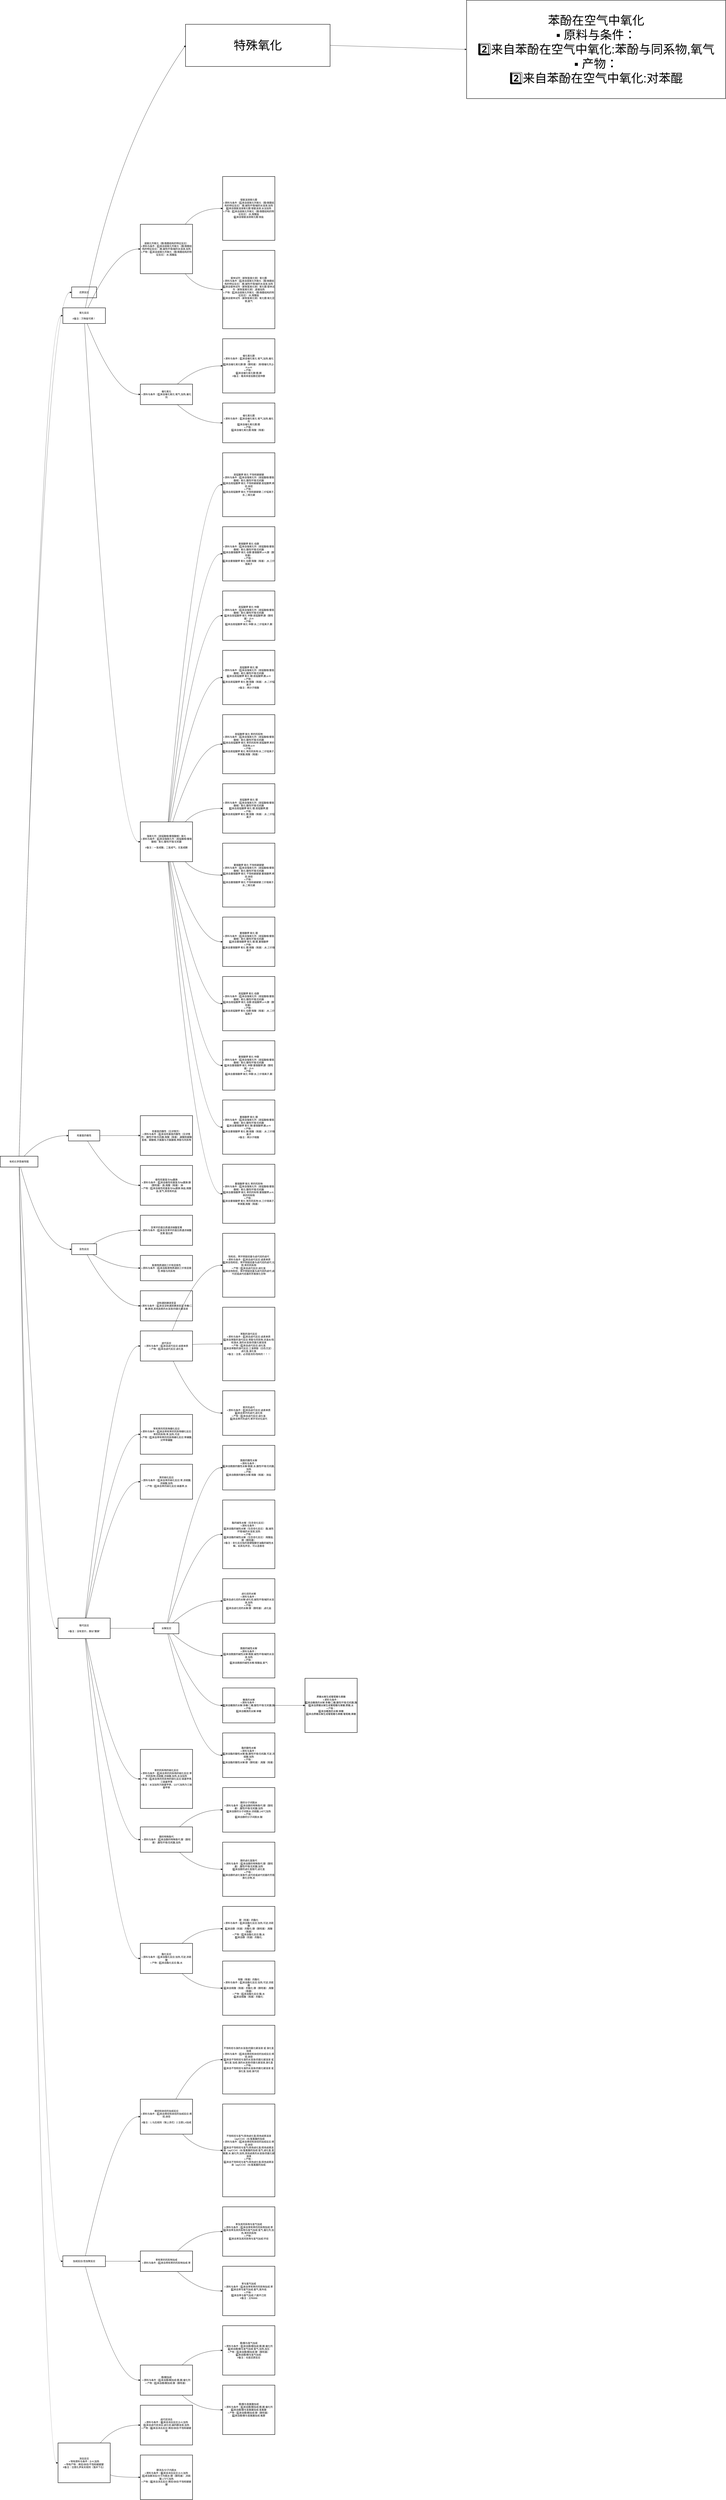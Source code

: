 <mxfile version="28.0.7">
  <diagram name="第 1 页" id="2PQzD0fNZQGQ9D1xO4id">
    <mxGraphModel dx="2680" dy="2784" grid="1" gridSize="10" guides="1" tooltips="1" connect="1" arrows="1" fold="1" page="1" pageScale="1" pageWidth="827" pageHeight="1169" math="0" shadow="0">
      <root>
        <mxCell id="0" />
        <mxCell id="1" parent="0" />
        <mxCell id="TPBbf5eOE6EQ_Zh-CoGR-132" value="还原反应" style="whiteSpace=wrap;strokeWidth=2;" vertex="1" parent="1">
          <mxGeometry x="1183" y="948" width="124" height="54" as="geometry" />
        </mxCell>
        <mxCell id="TPBbf5eOE6EQ_Zh-CoGR-133" value="氧化反应&#xa;&#xa; #备注：万物皆可燃！" style="whiteSpace=wrap;strokeWidth=2;" vertex="1" parent="1">
          <mxGeometry x="1139" y="1052" width="212" height="78" as="geometry" />
        </mxCell>
        <mxCell id="TPBbf5eOE6EQ_Zh-CoGR-134" value="羟基氢的极性" style="whiteSpace=wrap;strokeWidth=2;" vertex="1" parent="1">
          <mxGeometry x="1167" y="5147" width="156" height="54" as="geometry" />
        </mxCell>
        <mxCell id="TPBbf5eOE6EQ_Zh-CoGR-135" value="显色反应" style="whiteSpace=wrap;strokeWidth=2;" vertex="1" parent="1">
          <mxGeometry x="1183" y="5713" width="124" height="54" as="geometry" />
        </mxCell>
        <mxCell id="TPBbf5eOE6EQ_Zh-CoGR-136" value="取代反应&#xa;&#xa; #备注：没有变价，类似“置换”" style="whiteSpace=wrap;strokeWidth=2;" vertex="1" parent="1">
          <mxGeometry x="1115" y="7577" width="260" height="102" as="geometry" />
        </mxCell>
        <mxCell id="TPBbf5eOE6EQ_Zh-CoGR-137" value="加成反应/含加聚反应" style="whiteSpace=wrap;strokeWidth=2;" vertex="1" parent="1">
          <mxGeometry x="1139" y="10753" width="212" height="54" as="geometry" />
        </mxCell>
        <mxCell id="TPBbf5eOE6EQ_Zh-CoGR-138" value="消去反应&#xa;▪︎ 特有原料与条件：β-H,加热&#xa;▪︎ 特有产物：烯烃/炔烃/不饱和碳碳键&#xa; #备注：注意扎伊采夫规则（落井下石）" style="whiteSpace=wrap;strokeWidth=2;" vertex="1" parent="1">
          <mxGeometry x="1115" y="11685" width="260" height="198" as="geometry" />
        </mxCell>
        <mxCell id="TPBbf5eOE6EQ_Zh-CoGR-139" value="羟基氢的酸性（见详情页）&#xa;▪︎ 原料与条件：1️⃣来自羟基氢的酸性（见详情页）:酸性环境/无机酸,羧酸（羧基）,碳酸和碳酸氢根、碳酸根,次氯酸与次氯酸根,苯酚与同系物" style="whiteSpace=wrap;strokeWidth=2;" vertex="1" parent="1">
          <mxGeometry x="1525" y="5075" width="260" height="198" as="geometry" />
        </mxCell>
        <mxCell id="TPBbf5eOE6EQ_Zh-CoGR-140" value="卤代反应&#xa;▪︎ 原料与条件：1️⃣来自卤代反应:卤素单质&#xa;▪︎ 产物：1️⃣来自卤代反应:卤化氢" style="whiteSpace=wrap;strokeWidth=2;" vertex="1" parent="1">
          <mxGeometry x="1525" y="6147" width="260" height="150" as="geometry" />
        </mxCell>
        <mxCell id="TPBbf5eOE6EQ_Zh-CoGR-141" value="烯烃和炔烃的加成反应&#xa;▪︎ 原料与条件：1️⃣来自烯烃和炔烃的加成反应:烯烃,炔烃&#xa;&#xa; #备注：1.马氏规则（锦上添花）2.注意1,4加成" style="whiteSpace=wrap;strokeWidth=2;" vertex="1" parent="1">
          <mxGeometry x="1525" y="9973" width="260" height="174" as="geometry" />
        </mxCell>
        <mxCell id="TPBbf5eOE6EQ_Zh-CoGR-142" value="卤代烃消去&#xa;▪︎ 原料与条件：0️⃣来自消去反应:β-H,加热&#xa;1️⃣来自卤代烃消去:卤化烃,碱的醇溶液,加热&#xa;▪︎ 产物：0️⃣来自消去反应:烯烃/炔烃/不饱和碳碳键" style="whiteSpace=wrap;strokeWidth=2;" vertex="1" parent="1">
          <mxGeometry x="1525" y="11497" width="260" height="198" as="geometry" />
        </mxCell>
        <mxCell id="TPBbf5eOE6EQ_Zh-CoGR-143" value="特殊氧化" style="whiteSpace=wrap;strokeWidth=2;fontSize=60;" vertex="1" parent="1">
          <mxGeometry x="1750" y="-360" width="720" height="210" as="geometry" />
        </mxCell>
        <mxCell id="TPBbf5eOE6EQ_Zh-CoGR-144" value="苯和苯的同系物磺化反应&#xa;▪︎ 原料与条件：1️⃣来自苯和苯的同系物磺化反应:苯的同系物,苯,加热,可逆&#xa;▪︎ 产物：1️⃣来自苯和苯的同系物磺化反应:苯磺酸,对甲苯磺酸" style="whiteSpace=wrap;strokeWidth=2;" vertex="1" parent="1">
          <mxGeometry x="1525" y="6563" width="260" height="198" as="geometry" />
        </mxCell>
        <mxCell id="TPBbf5eOE6EQ_Zh-CoGR-145" value="醇消去/分子内脱水&#xa;▪︎ 原料与条件：0️⃣来自消去反应:β-H,加热&#xa;1️⃣来自醇消去/分子内脱水:醇（醇羟基）,浓硫酸,170℃加热&#xa;▪︎ 产物：0️⃣来自消去反应:烯烃/炔烃/不饱和碳碳键" style="whiteSpace=wrap;strokeWidth=2;" vertex="1" parent="1">
          <mxGeometry x="1525" y="11745" width="260" height="222" as="geometry" />
        </mxCell>
        <mxCell id="TPBbf5eOE6EQ_Zh-CoGR-146" value="含苯环的蛋白质遇浓硝酸变黄&#xa;▪︎ 原料与条件：1️⃣来自含苯环的蛋白质遇浓硝酸变黄:蛋白质" style="whiteSpace=wrap;strokeWidth=2;" vertex="1" parent="1">
          <mxGeometry x="1525" y="5571" width="260" height="150" as="geometry" />
        </mxCell>
        <mxCell id="TPBbf5eOE6EQ_Zh-CoGR-147" value="极性羟基氢与Na置换&#xa;▪︎ 原料与条件：1️⃣来自极性羟基氢与Na置换:醇（醇羟基）,酚,羧酸（羧基）,钠&#xa;▪︎ 产物：1️⃣来自极性羟基氢与Na置换:钠盐,羧酸盐,氢气,其他有机盐" style="whiteSpace=wrap;strokeWidth=2;" vertex="1" parent="1">
          <mxGeometry x="1525" y="5323" width="260" height="198" as="geometry" />
        </mxCell>
        <mxCell id="TPBbf5eOE6EQ_Zh-CoGR-148" value="酚类物质遇到三价铁显紫色&#xa;▪︎ 原料与条件：1️⃣来自酚类物质遇到三价铁显紫色:苯酚与同系物" style="whiteSpace=wrap;strokeWidth=2;" vertex="1" parent="1">
          <mxGeometry x="1525" y="5771" width="260" height="126" as="geometry" />
        </mxCell>
        <mxCell id="TPBbf5eOE6EQ_Zh-CoGR-149" value="淀粉遇到碘液变蓝&#xa;▪︎ 原料与条件：1️⃣来自淀粉遇到碘液变蓝:多糖/二糖,碘液,其他卤素的水溶液/四氯化碳溶液" style="whiteSpace=wrap;strokeWidth=2;" vertex="1" parent="1">
          <mxGeometry x="1525" y="5947" width="260" height="150" as="geometry" />
        </mxCell>
        <mxCell id="TPBbf5eOE6EQ_Zh-CoGR-150" value="苯的硝化反应&#xa;▪︎ 原料与条件：1️⃣来自苯的硝化反应:苯,浓硫酸,浓硝酸,加热&#xa;▪︎ 产物：1️⃣来自苯的硝化反应:硝基苯,水" style="whiteSpace=wrap;strokeWidth=2;" vertex="1" parent="1">
          <mxGeometry x="1525" y="6811" width="260" height="174" as="geometry" />
        </mxCell>
        <mxCell id="TPBbf5eOE6EQ_Zh-CoGR-151" value="苯和苯的同系物加成&#xa;▪︎ 原料与条件：1️⃣来自苯和苯的同系物加成:苯" style="whiteSpace=wrap;strokeWidth=2;" vertex="1" parent="1">
          <mxGeometry x="1525" y="10729" width="260" height="102" as="geometry" />
        </mxCell>
        <mxCell id="TPBbf5eOE6EQ_Zh-CoGR-152" value="水解反应" style="whiteSpace=wrap;strokeWidth=2;" vertex="1" parent="1">
          <mxGeometry x="1593" y="7601" width="124" height="54" as="geometry" />
        </mxCell>
        <mxCell id="TPBbf5eOE6EQ_Zh-CoGR-153" value="苯的同系物的硝化反应&#xa;▪︎ 原料与条件：1️⃣来自苯的同系物的硝化反应:苯的同系物,浓硫酸,浓硝酸,加热,水浴加热&#xa;▪︎ 产物：1️⃣来自苯的同系物的硝化反应:硝基甲苯,三硝基甲苯&#xa; #备注：水浴加热为硝基甲苯，110℃加热为三硝基甲苯" style="whiteSpace=wrap;strokeWidth=2;" vertex="1" parent="1">
          <mxGeometry x="1525" y="8231" width="260" height="294" as="geometry" />
        </mxCell>
        <mxCell id="TPBbf5eOE6EQ_Zh-CoGR-154" value="弱氧化剂氧化（醛/类醛结构的特征反应）&#xa;▪︎ 原料与条件：1️⃣来自弱氧化剂氧化（醛/类醛结构的特征反应）:醛,碱性环境/碱的水溶液,加热&#xa;▪︎ 产物：1️⃣来自弱氧化剂氧化（醛/类醛结构的特征反应）:水,羧酸盐" style="whiteSpace=wrap;strokeWidth=2;" vertex="1" parent="1">
          <mxGeometry x="1525" y="636" width="260" height="246" as="geometry" />
        </mxCell>
        <mxCell id="TPBbf5eOE6EQ_Zh-CoGR-155" value="醇的特殊取代&#xa;▪︎ 原料与条件：1️⃣来自醇的特殊取代:醇（醇羟基）,酸性环境/无机酸,加热" style="whiteSpace=wrap;strokeWidth=2;" vertex="1" parent="1">
          <mxGeometry x="1525" y="8617" width="260" height="126" as="geometry" />
        </mxCell>
        <mxCell id="TPBbf5eOE6EQ_Zh-CoGR-156" value="催化氧化&#xa;▪︎ 原料与条件：1️⃣来自催化氧化:氧气,加热,催化剂" style="whiteSpace=wrap;strokeWidth=2;" vertex="1" parent="1">
          <mxGeometry x="1525" y="1432" width="260" height="102" as="geometry" />
        </mxCell>
        <mxCell id="TPBbf5eOE6EQ_Zh-CoGR-157" value="强氧化剂（高锰酸根/重铬酸根）氧化&#xa;▪︎ 原料与条件：1️⃣来自强氧化剂（高锰酸根/重铬酸根）氧化:酸性环境/无机酸&#xa;&#xa; #备注：一氢成酸，二氢成气，无氢成酮" style="whiteSpace=wrap;strokeWidth=2;" vertex="1" parent="1">
          <mxGeometry x="1525" y="3612" width="260" height="198" as="geometry" />
        </mxCell>
        <mxCell id="TPBbf5eOE6EQ_Zh-CoGR-158" value="醛/酮加成&#xa;▪︎ 原料与条件：1️⃣来自醛/酮加成:醛,酮,催化剂&#xa;▪︎ 产物：1️⃣来自醛/酮加成:醇（醇羟基）" style="whiteSpace=wrap;strokeWidth=2;" vertex="1" parent="1">
          <mxGeometry x="1525" y="11297" width="260" height="150" as="geometry" />
        </mxCell>
        <mxCell id="TPBbf5eOE6EQ_Zh-CoGR-159" value="酯化反应&#xa;▪︎ 原料与条件：1️⃣来自酯化反应:加热,可逆,浓硫酸&#xa;▪︎ 产物：1️⃣来自酯化反应:酯,水" style="whiteSpace=wrap;strokeWidth=2;" vertex="1" parent="1">
          <mxGeometry x="1525" y="9197" width="260" height="150" as="geometry" />
        </mxCell>
        <mxCell id="TPBbf5eOE6EQ_Zh-CoGR-160" value="饱和烃，苯环侧链烃基与卤代烃的卤代&#xa;▪︎ 原料与条件：1️⃣来自卤代反应:卤素单质&#xa;2️⃣来自饱和烃，苯环侧链烃基与卤代烃的卤代:光照,苯的同系物&#xa;▪︎ 产物：1️⃣来自卤代反应:卤化氢&#xa;2️⃣来自饱和烃，苯环侧链烃基与卤代烃的卤代:卤代烃或卤代烃基的芳香族化合物" style="whiteSpace=wrap;strokeWidth=2;" vertex="1" parent="1">
          <mxGeometry x="1935" y="5661" width="260" height="318" as="geometry" />
        </mxCell>
        <mxCell id="TPBbf5eOE6EQ_Zh-CoGR-161" value="醛/酮与氢气加成&#xa;▪︎ 原料与条件：1️⃣来自醛/酮加成:醛,酮,催化剂&#xa;2️⃣来自醛/酮与氢气加成:氢气,加热,加压&#xa;▪︎ 产物：1️⃣来自醛/酮加成:醇（醇羟基）&#xa;2️⃣来自醛/酮与氢气加成:&#xa; #备注：也是还原反应" style="whiteSpace=wrap;strokeWidth=2;" vertex="1" parent="1">
          <mxGeometry x="1935" y="11101" width="260" height="246" as="geometry" />
        </mxCell>
        <mxCell id="TPBbf5eOE6EQ_Zh-CoGR-162" value="酰胺的酸性水解&#xa;▪︎ 原料与条件：&#xa;2️⃣来自酰胺的酸性水解:酰胺,水,酸性环境/无机酸,加热&#xa;▪︎ 产物：&#xa;2️⃣来自酰胺的酸性水解:羧酸（羧基）,铵盐" style="whiteSpace=wrap;strokeWidth=2;" vertex="1" parent="1">
          <mxGeometry x="1935" y="6717" width="260" height="222" as="geometry" />
        </mxCell>
        <mxCell id="TPBbf5eOE6EQ_Zh-CoGR-163" value="酯的碱性水解（包含皂化反应）&#xa;▪︎ 原料与条件：&#xa;2️⃣来自酯的碱性水解（包含皂化反应）:酯,碱性环境/碱的水溶液,加热&#xa;▪︎ 产物：&#xa;2️⃣来自酯的碱性水解（包含皂化反应）:羧酸盐,醇（醇羟基）&#xa; #备注：皂化反应指的是硬脂酸甘油酯的碱性水解，如其名所言，可以造香皂" style="whiteSpace=wrap;strokeWidth=2;" vertex="1" parent="1">
          <mxGeometry x="1935" y="6989" width="260" height="342" as="geometry" />
        </mxCell>
        <mxCell id="TPBbf5eOE6EQ_Zh-CoGR-164" value="银氨溶液氧化醛&#xa;▪︎ 原料与条件：1️⃣来自弱氧化剂氧化（醛/类醛结构的特征反应）:醛,碱性环境/碱的水溶液,加热&#xa;2️⃣来自银氨溶液氧化醛:银氨溶液,水浴加热&#xa;▪︎ 产物：1️⃣来自弱氧化剂氧化（醛/类醛结构的特征反应）:水,羧酸盐&#xa;2️⃣来自银氨溶液氧化醛:铵盐" style="whiteSpace=wrap;strokeWidth=2;" vertex="1" parent="1">
          <mxGeometry x="1935" y="398" width="260" height="318" as="geometry" />
        </mxCell>
        <mxCell id="TPBbf5eOE6EQ_Zh-CoGR-165" value="高锰酸钾 氧化 不饱和碳碳键&#xa;▪︎ 原料与条件：1️⃣来自强氧化剂（高锰酸根/重铬酸根）氧化:酸性环境/无机酸&#xa;2️⃣来自高锰酸钾 氧化 不饱和碳碳键:高锰酸钾,烯烃,炔烃&#xa;▪︎ 产物：&#xa;2️⃣来自高锰酸钾 氧化 不饱和碳碳键:二价锰离子,水,二氧化碳" style="whiteSpace=wrap;strokeWidth=2;" vertex="1" parent="1">
          <mxGeometry x="1935" y="1774" width="260" height="318" as="geometry" />
        </mxCell>
        <mxCell id="TPBbf5eOE6EQ_Zh-CoGR-166" value="醇（羟基）的酯化&#xa;▪︎ 原料与条件：1️⃣来自酯化反应:加热,可逆,浓硫酸&#xa;2️⃣来自醇（羟基）的酯化:醇（醇羟基）,羧酸（羧基）&#xa;▪︎ 产物：1️⃣来自酯化反应:酯,水&#xa;2️⃣来自醇（羟基）的酯化:" style="whiteSpace=wrap;strokeWidth=2;" vertex="1" parent="1">
          <mxGeometry x="1935" y="9013" width="260" height="222" as="geometry" />
        </mxCell>
        <mxCell id="TPBbf5eOE6EQ_Zh-CoGR-167" value="重铬酸钾 氧化 伯醇&#xa;▪︎ 原料与条件：1️⃣来自强氧化剂（高锰酸根/重铬酸根）氧化:酸性环境/无机酸&#xa;2️⃣来自重铬酸钾 氧化 伯醇:重铬酸钾,α-H,醇（醇羟基）&#xa;▪︎ 产物：&#xa;2️⃣来自重铬酸钾 氧化 伯醇:羧酸（羧基）,水,三价铬离子" style="whiteSpace=wrap;strokeWidth=2;" vertex="1" parent="1">
          <mxGeometry x="1935" y="2142" width="260" height="270" as="geometry" />
        </mxCell>
        <mxCell id="TPBbf5eOE6EQ_Zh-CoGR-168" value="卤化烃的水解&#xa;▪︎ 原料与条件：&#xa;2️⃣来自卤化烃的水解:卤化烃,碱性环境/碱的水溶液,加热&#xa;▪︎ 产物：&#xa;2️⃣来自卤化烃的水解:醇（醇羟基）,卤化盐" style="whiteSpace=wrap;strokeWidth=2;" vertex="1" parent="1">
          <mxGeometry x="1935" y="7381" width="260" height="222" as="geometry" />
        </mxCell>
        <mxCell id="TPBbf5eOE6EQ_Zh-CoGR-169" value="苯酚在空气中氧化&#xa;▪︎ 原料与条件：&#xa;2️⃣来自苯酚在空气中氧化:苯酚与同系物,氧气&#xa;▪︎ 产物：&#xa;2️⃣来自苯酚在空气中氧化:对苯醌" style="whiteSpace=wrap;strokeWidth=2;fontSize=60;" vertex="1" parent="1">
          <mxGeometry x="3150" y="-480" width="1290" height="490" as="geometry" />
        </mxCell>
        <mxCell id="TPBbf5eOE6EQ_Zh-CoGR-170" value="高锰酸钾 氧化 仲醇&#xa;▪︎ 原料与条件：1️⃣来自强氧化剂（高锰酸根/重铬酸根）氧化:酸性环境/无机酸&#xa;2️⃣来自高锰酸钾 氧化 仲醇:高锰酸钾,醇（醇羟基）,β-H&#xa;▪︎ 产物：&#xa;2️⃣来自高锰酸钾 氧化 仲醇:水,二价锰离子,酮" style="whiteSpace=wrap;strokeWidth=2;" vertex="1" parent="1">
          <mxGeometry x="1935" y="2462" width="260" height="246" as="geometry" />
        </mxCell>
        <mxCell id="TPBbf5eOE6EQ_Zh-CoGR-171" value="羧酸（羧基）的酯化&#xa;▪︎ 原料与条件：1️⃣来自酯化反应:加热,可逆,浓硫酸&#xa;2️⃣来自羧酸（羧基）的酯化:醇（醇羟基）,羧酸（羧基）&#xa;▪︎ 产物：1️⃣来自酯化反应:酯,水&#xa;2️⃣来自羧酸（羧基）的酯化:" style="whiteSpace=wrap;strokeWidth=2;" vertex="1" parent="1">
          <mxGeometry x="1935" y="9285" width="260" height="270" as="geometry" />
        </mxCell>
        <mxCell id="TPBbf5eOE6EQ_Zh-CoGR-172" value="酰胺的碱性水解&#xa;▪︎ 原料与条件：&#xa;2️⃣来自酰胺的碱性水解:酰胺,碱性环境/碱的水溶液,加热&#xa;▪︎ 产物：&#xa;2️⃣来自酰胺的碱性水解:羧酸盐,氨气" style="whiteSpace=wrap;strokeWidth=2;" vertex="1" parent="1">
          <mxGeometry x="1935" y="7653" width="260" height="222" as="geometry" />
        </mxCell>
        <mxCell id="TPBbf5eOE6EQ_Zh-CoGR-173" value="高锰酸钾 氧化 酮&#xa;▪︎ 原料与条件：1️⃣来自强氧化剂（高锰酸根/重铬酸根）氧化:酸性环境/无机酸&#xa;2️⃣来自高锰酸钾 氧化 酮:高锰酸钾,酮,α-H&#xa;▪︎ 产物：&#xa;2️⃣来自高锰酸钾 氧化 酮:羧酸（羧基）,水,二价锰离子&#xa; #备注：两分子羧酸" style="whiteSpace=wrap;strokeWidth=2;" vertex="1" parent="1">
          <mxGeometry x="1935" y="2758" width="260" height="270" as="geometry" />
        </mxCell>
        <mxCell id="TPBbf5eOE6EQ_Zh-CoGR-174" value="苯酚的溴代反应&#xa;▪︎ 原料与条件：1️⃣来自卤代反应:卤素单质&#xa;2️⃣来自苯酚的溴代反应:苯酚与同系物,浓溴水/饱和溴水,溴的水溶液/四氯化碳溶液&#xa;▪︎ 产物：1️⃣来自卤代反应:卤化氢&#xa;2️⃣来自苯酚的溴代反应:三溴苯酚（白色沉淀）,卤化氢,溴化氢&#xa; #备注：注意，必须是浓的/饱和的！！！" style="whiteSpace=wrap;strokeWidth=2;" vertex="1" parent="1">
          <mxGeometry x="1935" y="6029" width="260" height="366" as="geometry" />
        </mxCell>
        <mxCell id="TPBbf5eOE6EQ_Zh-CoGR-175" value="催化氧化醇&#xa;▪︎ 原料与条件：1️⃣来自催化氧化:氧气,加热,催化剂&#xa;2️⃣来自催化氧化醇:醇（醇羟基）,铜/银催化剂,β-H,α-H&#xa;▪︎ 产物：&#xa;2️⃣来自催化氧化醇:醛,酮&#xa; #备注：看具体是伯醇还是仲醇" style="whiteSpace=wrap;strokeWidth=2;" vertex="1" parent="1">
          <mxGeometry x="1935" y="1206" width="260" height="270" as="geometry" />
        </mxCell>
        <mxCell id="TPBbf5eOE6EQ_Zh-CoGR-176" value="不饱和烃与溴的水溶液/四氯化碳溶液 或 溴化氢 加成&#xa;▪︎ 原料与条件：1️⃣来自烯烃和炔烃的加成反应:烯烃,炔烃&#xa;2️⃣来自不饱和烃与溴的水溶液/四氯化碳溶液 或 溴化氢 加成:溴的水溶液/四氯化碳溶液,溴化氢&#xa;▪︎ 产物：&#xa;2️⃣来自不饱和烃与溴的水溶液/四氯化碳溶液 或 溴化氢 加成:溴代烃" style="whiteSpace=wrap;strokeWidth=2;" vertex="1" parent="1">
          <mxGeometry x="1935" y="9605" width="260" height="342" as="geometry" />
        </mxCell>
        <mxCell id="TPBbf5eOE6EQ_Zh-CoGR-177" value="催化氧化醛&#xa;▪︎ 原料与条件：1️⃣来自催化氧化:氧气,加热,催化剂&#xa;2️⃣来自催化氧化醛:醛&#xa;▪︎ 产物：&#xa;2️⃣来自催化氧化醛:羧酸（羧基）" style="whiteSpace=wrap;strokeWidth=2;" vertex="1" parent="1">
          <mxGeometry x="1935" y="1526" width="260" height="198" as="geometry" />
        </mxCell>
        <mxCell id="TPBbf5eOE6EQ_Zh-CoGR-178" value="斐林试剂（新制氢氧化铜）氧化醛&#xa;▪︎ 原料与条件：1️⃣来自弱氧化剂氧化（醛/类醛结构的特征反应）:醛,碱性环境/碱的水溶液,加热&#xa;2️⃣来自斐林试剂（新制氢氧化铜）氧化醛:斐林试剂（新制氢氧化铜）,直接加热&#xa;▪︎ 产物：1️⃣来自弱氧化剂氧化（醛/类醛结构的特征反应）:水,羧酸盐&#xa;2️⃣来自斐林试剂（新制氢氧化铜）氧化醛:氧化亚铜,氨气" style="whiteSpace=wrap;strokeWidth=2;" vertex="1" parent="1">
          <mxGeometry x="1935" y="766" width="260" height="390" as="geometry" />
        </mxCell>
        <mxCell id="TPBbf5eOE6EQ_Zh-CoGR-179" value="不饱和烃与氢气/其他卤化氢/其他卤素溶液（aq/CCl4）/水/氢氰酸的加成&#xa;▪︎ 原料与条件：1️⃣来自烯烃和炔烃的加成反应:烯烃,炔烃&#xa;2️⃣来自不饱和烃与氢气/其他卤化氢/其他卤素溶液（aq/CCl4）/水/氢氰酸的加成:氢气,卤化氢,氢氰酸,水,催化剂,加热,其他卤素的水溶液/四氯化碳溶液&#xa;▪︎ 产物：&#xa;2️⃣来自不饱和烃与氢气/其他卤化氢/其他卤素溶液（aq/CCl4）/水/氢氰酸的加成:" style="whiteSpace=wrap;strokeWidth=2;" vertex="1" parent="1">
          <mxGeometry x="1935" y="9997" width="260" height="462" as="geometry" />
        </mxCell>
        <mxCell id="TPBbf5eOE6EQ_Zh-CoGR-180" value="高锰酸钾 氧化 苯的同系物&#xa;▪︎ 原料与条件：1️⃣来自强氧化剂（高锰酸根/重铬酸根）氧化:酸性环境/无机酸&#xa;2️⃣来自高锰酸钾 氧化 苯的同系物:高锰酸钾,苯的同系物,α-H&#xa;▪︎ 产物：&#xa;2️⃣来自高锰酸钾 氧化 苯的同系物:水,二价锰离子,苯某酸,羧酸（羧基）" style="whiteSpace=wrap;strokeWidth=2;" vertex="1" parent="1">
          <mxGeometry x="1935" y="3078" width="260" height="294" as="geometry" />
        </mxCell>
        <mxCell id="TPBbf5eOE6EQ_Zh-CoGR-181" value="苯及其同系物与氢气加成&#xa;▪︎ 原料与条件：1️⃣来自苯和苯的同系物加成:苯&#xa;2️⃣来自苯及其同系物与氢气加成:氢气,催化剂,加热,苯的同系物&#xa;▪︎ 产物：&#xa;2️⃣来自苯及其同系物与氢气加成:环烃" style="whiteSpace=wrap;strokeWidth=2;" vertex="1" parent="1">
          <mxGeometry x="1935" y="10509" width="260" height="246" as="geometry" />
        </mxCell>
        <mxCell id="TPBbf5eOE6EQ_Zh-CoGR-182" value="糖类的水解&#xa;▪︎ 原料与条件：&#xa;2️⃣来自糖类的水解:多糖/二糖,酸性环境/无机酸,酶&#xa;▪︎ 产物：&#xa;2️⃣来自糖类的水解:单糖" style="whiteSpace=wrap;strokeWidth=2;" vertex="1" parent="1">
          <mxGeometry x="1935" y="7925" width="260" height="174" as="geometry" />
        </mxCell>
        <mxCell id="TPBbf5eOE6EQ_Zh-CoGR-183" value="醇的分子间脱水&#xa;▪︎ 原料与条件：1️⃣来自醇的特殊取代:醇（醇羟基）,酸性环境/无机酸,加热&#xa;2️⃣来自醇的分子间脱水:浓硫酸,140℃加热&#xa;▪︎ 产物：&#xa;2️⃣来自醇的分子间脱水:醚" style="whiteSpace=wrap;strokeWidth=2;" vertex="1" parent="1">
          <mxGeometry x="1935" y="8421" width="260" height="222" as="geometry" />
        </mxCell>
        <mxCell id="TPBbf5eOE6EQ_Zh-CoGR-184" value="高锰酸钾 氧化 醛&#xa;▪︎ 原料与条件：1️⃣来自强氧化剂（高锰酸根/重铬酸根）氧化:酸性环境/无机酸&#xa;2️⃣来自高锰酸钾 氧化 醛:高锰酸钾,醛&#xa;▪︎ 产物：&#xa;2️⃣来自高锰酸钾 氧化 醛:羧酸（羧基）,水,二价锰离子" style="whiteSpace=wrap;strokeWidth=2;" vertex="1" parent="1">
          <mxGeometry x="1935" y="3422" width="260" height="246" as="geometry" />
        </mxCell>
        <mxCell id="TPBbf5eOE6EQ_Zh-CoGR-185" value="重铬酸钾 氧化 不饱和碳碳键&#xa;▪︎ 原料与条件：1️⃣来自强氧化剂（高锰酸根/重铬酸根）氧化:酸性环境/无机酸&#xa;2️⃣来自重铬酸钾 氧化 不饱和碳碳键:重铬酸钾,烯烃,炔烃&#xa;▪︎ 产物：&#xa;2️⃣来自重铬酸钾 氧化 不饱和碳碳键:三价铬离子,水,二氧化碳" style="whiteSpace=wrap;strokeWidth=2;" vertex="1" parent="1">
          <mxGeometry x="1935" y="3718" width="260" height="318" as="geometry" />
        </mxCell>
        <mxCell id="TPBbf5eOE6EQ_Zh-CoGR-186" value="醇的卤化氢取代&#xa;▪︎ 原料与条件：1️⃣来自醇的特殊取代:醇（醇羟基）,酸性环境/无机酸,加热&#xa;2️⃣来自醇的卤化氢取代:卤化氢&#xa;▪︎ 产物：&#xa;2️⃣来自醇的卤化氢取代:卤代烃或卤代烃基的芳香族化合物,水" style="whiteSpace=wrap;strokeWidth=2;" vertex="1" parent="1">
          <mxGeometry x="1935" y="8693" width="260" height="270" as="geometry" />
        </mxCell>
        <mxCell id="TPBbf5eOE6EQ_Zh-CoGR-187" value="重铬酸钾 氧化 醛&#xa;▪︎ 原料与条件：1️⃣来自强氧化剂（高锰酸根/重铬酸根）氧化:酸性环境/无机酸&#xa;2️⃣来自重铬酸钾 氧化 醛:醛,重铬酸钾&#xa;▪︎ 产物：&#xa;2️⃣来自重铬酸钾 氧化 醛:羧酸（羧基）,水,三价铬离子" style="whiteSpace=wrap;strokeWidth=2;" vertex="1" parent="1">
          <mxGeometry x="1935" y="4086" width="260" height="246" as="geometry" />
        </mxCell>
        <mxCell id="TPBbf5eOE6EQ_Zh-CoGR-188" value="高锰酸钾 氧化 伯醇&#xa;▪︎ 原料与条件：1️⃣来自强氧化剂（高锰酸根/重铬酸根）氧化:酸性环境/无机酸&#xa;2️⃣来自高锰酸钾 氧化 伯醇:高锰酸钾,α-H,醇（醇羟基）&#xa;▪︎ 产物：&#xa;2️⃣来自高锰酸钾 氧化 伯醇:羧酸（羧基）,水,二价锰离子" style="whiteSpace=wrap;strokeWidth=2;" vertex="1" parent="1">
          <mxGeometry x="1935" y="4382" width="260" height="270" as="geometry" />
        </mxCell>
        <mxCell id="TPBbf5eOE6EQ_Zh-CoGR-189" value="重铬酸钾 氧化 仲醇&#xa;▪︎ 原料与条件：1️⃣来自强氧化剂（高锰酸根/重铬酸根）氧化:酸性环境/无机酸&#xa;2️⃣来自重铬酸钾 氧化 仲醇:重铬酸钾,醇（醇羟基）,β-H&#xa;▪︎ 产物：&#xa;2️⃣来自重铬酸钾 氧化 仲醇:水,三价铬离子,酮" style="whiteSpace=wrap;strokeWidth=2;" vertex="1" parent="1">
          <mxGeometry x="1935" y="4702" width="260" height="246" as="geometry" />
        </mxCell>
        <mxCell id="TPBbf5eOE6EQ_Zh-CoGR-190" value="重铬酸钾 氧化 酮&#xa;▪︎ 原料与条件：1️⃣来自强氧化剂（高锰酸根/重铬酸根）氧化:酸性环境/无机酸&#xa;2️⃣来自重铬酸钾 氧化 酮:重铬酸钾,酮,α-H&#xa;▪︎ 产物：&#xa;2️⃣来自重铬酸钾 氧化 酮:羧酸（羧基）,水,三价铬离子&#xa; #备注：两分子羧酸" style="whiteSpace=wrap;strokeWidth=2;" vertex="1" parent="1">
          <mxGeometry x="1935" y="4997" width="260" height="270" as="geometry" />
        </mxCell>
        <mxCell id="TPBbf5eOE6EQ_Zh-CoGR-191" value="苯与氯气加成&#xa;▪︎ 原料与条件：1️⃣来自苯和苯的同系物加成:苯&#xa;2️⃣来自苯与氯气加成:氯气,紫外线&#xa;▪︎ 产物：&#xa;2️⃣来自苯与氯气加成:六氯环己烷&#xa; #备注：又叫666" style="whiteSpace=wrap;strokeWidth=2;" vertex="1" parent="1">
          <mxGeometry x="1935" y="10805" width="260" height="246" as="geometry" />
        </mxCell>
        <mxCell id="TPBbf5eOE6EQ_Zh-CoGR-192" value="重铬酸钾 氧化 苯的同系物&#xa;▪︎ 原料与条件：1️⃣来自强氧化剂（高锰酸根/重铬酸根）氧化:酸性环境/无机酸&#xa;2️⃣来自重铬酸钾 氧化 苯的同系物:重铬酸钾,α-H,苯的同系物&#xa;▪︎ 产物：&#xa;2️⃣来自重铬酸钾 氧化 苯的同系物:水,三价铬离子,苯某酸,羧酸（羧基）" style="whiteSpace=wrap;strokeWidth=2;" vertex="1" parent="1">
          <mxGeometry x="1935" y="5317" width="260" height="294" as="geometry" />
        </mxCell>
        <mxCell id="TPBbf5eOE6EQ_Zh-CoGR-193" value="苯环的卤代&#xa;▪︎ 原料与条件：1️⃣来自卤代反应:卤素单质&#xa;2️⃣来自苯环的卤代:卤化铁&#xa;▪︎ 产物：1️⃣来自卤代反应:卤化氢&#xa;2️⃣来自苯环的卤代:苯环邻对位卤代" style="whiteSpace=wrap;strokeWidth=2;" vertex="1" parent="1">
          <mxGeometry x="1935" y="6445" width="260" height="222" as="geometry" />
        </mxCell>
        <mxCell id="TPBbf5eOE6EQ_Zh-CoGR-194" value="酯的酸性水解&#xa;▪︎ 原料与条件：&#xa;2️⃣来自酯的酸性水解:酯,酸性环境/无机酸,可逆,浓硫酸,加热&#xa;▪︎ 产物：&#xa;2️⃣来自酯的酸性水解:醇（醇羟基）,羧酸（羧基）" style="whiteSpace=wrap;strokeWidth=2;" vertex="1" parent="1">
          <mxGeometry x="1935" y="8149" width="260" height="222" as="geometry" />
        </mxCell>
        <mxCell id="TPBbf5eOE6EQ_Zh-CoGR-195" value="醛/酮与氢氰酸加成&#xa;▪︎ 原料与条件：1️⃣来自醛/酮加成:醛,酮,催化剂&#xa;2️⃣来自醛/酮与氢氰酸加成:氢氰酸&#xa;▪︎ 产物：1️⃣来自醛/酮加成:醇（醇羟基）&#xa;2️⃣来自醛/酮与氢氰酸加成:氰醇" style="whiteSpace=wrap;strokeWidth=2;" vertex="1" parent="1">
          <mxGeometry x="1935" y="11397" width="260" height="246" as="geometry" />
        </mxCell>
        <mxCell id="TPBbf5eOE6EQ_Zh-CoGR-196" value="蔗糖水解生成葡萄糖与果糖&#xa;▪︎ 原料与条件：&#xa;2️⃣来自糖类的水解:多糖/二糖,酸性环境/无机酸,酶&#xa;3️⃣来自蔗糖水解生成葡萄糖与果糖:蔗糖,水&#xa;▪︎ 产物：&#xa;2️⃣来自糖类的水解:单糖&#xa;3️⃣来自蔗糖水解生成葡萄糖与果糖:葡萄糖,果糖" style="whiteSpace=wrap;strokeWidth=2;" vertex="1" parent="1">
          <mxGeometry x="2345" y="7877" width="260" height="270" as="geometry" />
        </mxCell>
        <mxCell id="TPBbf5eOE6EQ_Zh-CoGR-197" value="有机化学思维导图" style="whiteSpace=wrap;strokeWidth=2;" vertex="1" parent="1">
          <mxGeometry x="827" y="5277" width="188" height="54" as="geometry" />
        </mxCell>
        <mxCell id="TPBbf5eOE6EQ_Zh-CoGR-198" value="" style="curved=1;startArrow=none;endArrow=block;exitX=1;exitY=0.51;entryX=0;entryY=0.5;rounded=0;" edge="1" parent="1" source="TPBbf5eOE6EQ_Zh-CoGR-134" target="TPBbf5eOE6EQ_Zh-CoGR-139">
          <mxGeometry relative="1" as="geometry">
            <Array as="points" />
          </mxGeometry>
        </mxCell>
        <mxCell id="TPBbf5eOE6EQ_Zh-CoGR-199" value="" style="curved=1;startArrow=none;endArrow=block;exitX=0.52;exitY=0;entryX=0;entryY=0.5;rounded=0;" edge="1" parent="1" source="TPBbf5eOE6EQ_Zh-CoGR-136" target="TPBbf5eOE6EQ_Zh-CoGR-140">
          <mxGeometry relative="1" as="geometry">
            <Array as="points">
              <mxPoint x="1400" y="6222" />
            </Array>
          </mxGeometry>
        </mxCell>
        <mxCell id="TPBbf5eOE6EQ_Zh-CoGR-200" value="" style="curved=1;startArrow=none;endArrow=block;exitX=0.53;exitY=0;entryX=0;entryY=0.5;rounded=0;" edge="1" parent="1" source="TPBbf5eOE6EQ_Zh-CoGR-137" target="TPBbf5eOE6EQ_Zh-CoGR-141">
          <mxGeometry relative="1" as="geometry">
            <Array as="points">
              <mxPoint x="1400" y="10060" />
            </Array>
          </mxGeometry>
        </mxCell>
        <mxCell id="TPBbf5eOE6EQ_Zh-CoGR-201" value="" style="curved=1;startArrow=none;endArrow=block;exitX=0.81;exitY=0;entryX=0;entryY=0.5;rounded=0;" edge="1" parent="1" source="TPBbf5eOE6EQ_Zh-CoGR-138" target="TPBbf5eOE6EQ_Zh-CoGR-142">
          <mxGeometry relative="1" as="geometry">
            <Array as="points">
              <mxPoint x="1400" y="11596" />
            </Array>
          </mxGeometry>
        </mxCell>
        <mxCell id="TPBbf5eOE6EQ_Zh-CoGR-202" value="" style="curved=1;startArrow=none;endArrow=block;exitX=0.53;exitY=0;entryX=0;entryY=0.5;rounded=0;" edge="1" parent="1" source="TPBbf5eOE6EQ_Zh-CoGR-133" target="TPBbf5eOE6EQ_Zh-CoGR-143">
          <mxGeometry relative="1" as="geometry">
            <Array as="points">
              <mxPoint x="1400" y="249" />
            </Array>
          </mxGeometry>
        </mxCell>
        <mxCell id="TPBbf5eOE6EQ_Zh-CoGR-203" value="" style="curved=1;startArrow=none;endArrow=block;exitX=0.53;exitY=0;entryX=0;entryY=0.5;rounded=0;" edge="1" parent="1" source="TPBbf5eOE6EQ_Zh-CoGR-136" target="TPBbf5eOE6EQ_Zh-CoGR-144">
          <mxGeometry relative="1" as="geometry">
            <Array as="points">
              <mxPoint x="1400" y="6662" />
            </Array>
          </mxGeometry>
        </mxCell>
        <mxCell id="TPBbf5eOE6EQ_Zh-CoGR-204" value="" style="curved=1;startArrow=none;endArrow=block;exitX=1;exitY=0.8;entryX=0;entryY=0.5;rounded=0;" edge="1" parent="1" source="TPBbf5eOE6EQ_Zh-CoGR-138" target="TPBbf5eOE6EQ_Zh-CoGR-145">
          <mxGeometry relative="1" as="geometry">
            <Array as="points">
              <mxPoint x="1400" y="11856" />
            </Array>
          </mxGeometry>
        </mxCell>
        <mxCell id="TPBbf5eOE6EQ_Zh-CoGR-205" value="" style="curved=1;startArrow=none;endArrow=block;exitX=0.86;exitY=0.01;entryX=0;entryY=0.5;rounded=0;" edge="1" parent="1" source="TPBbf5eOE6EQ_Zh-CoGR-135" target="TPBbf5eOE6EQ_Zh-CoGR-146">
          <mxGeometry relative="1" as="geometry">
            <Array as="points">
              <mxPoint x="1400" y="5646" />
            </Array>
          </mxGeometry>
        </mxCell>
        <mxCell id="TPBbf5eOE6EQ_Zh-CoGR-206" value="" style="curved=1;startArrow=none;endArrow=block;exitX=0.61;exitY=1.01;entryX=0;entryY=0.5;rounded=0;" edge="1" parent="1" source="TPBbf5eOE6EQ_Zh-CoGR-134" target="TPBbf5eOE6EQ_Zh-CoGR-147">
          <mxGeometry relative="1" as="geometry">
            <Array as="points">
              <mxPoint x="1400" y="5422" />
            </Array>
          </mxGeometry>
        </mxCell>
        <mxCell id="TPBbf5eOE6EQ_Zh-CoGR-207" value="" style="curved=1;startArrow=none;endArrow=block;exitX=0.86;exitY=1.01;entryX=0;entryY=0.5;rounded=0;" edge="1" parent="1" source="TPBbf5eOE6EQ_Zh-CoGR-135" target="TPBbf5eOE6EQ_Zh-CoGR-148">
          <mxGeometry relative="1" as="geometry">
            <Array as="points">
              <mxPoint x="1400" y="5834" />
            </Array>
          </mxGeometry>
        </mxCell>
        <mxCell id="TPBbf5eOE6EQ_Zh-CoGR-208" value="" style="curved=1;startArrow=none;endArrow=block;exitX=0.62;exitY=1.01;entryX=0;entryY=0.5;rounded=0;" edge="1" parent="1" source="TPBbf5eOE6EQ_Zh-CoGR-135" target="TPBbf5eOE6EQ_Zh-CoGR-149">
          <mxGeometry relative="1" as="geometry">
            <Array as="points">
              <mxPoint x="1400" y="6022" />
            </Array>
          </mxGeometry>
        </mxCell>
        <mxCell id="TPBbf5eOE6EQ_Zh-CoGR-209" value="" style="curved=1;startArrow=none;endArrow=block;exitX=0.54;exitY=0;entryX=0;entryY=0.5;rounded=0;" edge="1" parent="1" source="TPBbf5eOE6EQ_Zh-CoGR-136" target="TPBbf5eOE6EQ_Zh-CoGR-150">
          <mxGeometry relative="1" as="geometry">
            <Array as="points">
              <mxPoint x="1400" y="6898" />
            </Array>
          </mxGeometry>
        </mxCell>
        <mxCell id="TPBbf5eOE6EQ_Zh-CoGR-210" value="" style="curved=1;startArrow=none;endArrow=block;exitX=1;exitY=0.5;entryX=0;entryY=0.5;rounded=0;" edge="1" parent="1" source="TPBbf5eOE6EQ_Zh-CoGR-137" target="TPBbf5eOE6EQ_Zh-CoGR-151">
          <mxGeometry relative="1" as="geometry">
            <Array as="points" />
          </mxGeometry>
        </mxCell>
        <mxCell id="TPBbf5eOE6EQ_Zh-CoGR-211" value="" style="curved=1;startArrow=none;endArrow=block;exitX=1;exitY=0.5;entryX=0;entryY=0.5;rounded=0;" edge="1" parent="1" source="TPBbf5eOE6EQ_Zh-CoGR-136" target="TPBbf5eOE6EQ_Zh-CoGR-152">
          <mxGeometry relative="1" as="geometry">
            <Array as="points" />
          </mxGeometry>
        </mxCell>
        <mxCell id="TPBbf5eOE6EQ_Zh-CoGR-212" value="" style="curved=1;startArrow=none;endArrow=block;exitX=0.54;exitY=1;entryX=0;entryY=0.5;rounded=0;" edge="1" parent="1" source="TPBbf5eOE6EQ_Zh-CoGR-136" target="TPBbf5eOE6EQ_Zh-CoGR-153">
          <mxGeometry relative="1" as="geometry">
            <Array as="points">
              <mxPoint x="1400" y="8378" />
            </Array>
          </mxGeometry>
        </mxCell>
        <mxCell id="TPBbf5eOE6EQ_Zh-CoGR-213" value="" style="curved=1;startArrow=none;endArrow=block;exitX=0.59;exitY=0;entryX=0;entryY=0.5;rounded=0;" edge="1" parent="1" source="TPBbf5eOE6EQ_Zh-CoGR-133" target="TPBbf5eOE6EQ_Zh-CoGR-154">
          <mxGeometry relative="1" as="geometry">
            <Array as="points">
              <mxPoint x="1400" y="759" />
            </Array>
          </mxGeometry>
        </mxCell>
        <mxCell id="TPBbf5eOE6EQ_Zh-CoGR-214" value="" style="curved=1;startArrow=none;endArrow=block;exitX=0.53;exitY=1;entryX=0;entryY=0.5;rounded=0;" edge="1" parent="1" source="TPBbf5eOE6EQ_Zh-CoGR-136" target="TPBbf5eOE6EQ_Zh-CoGR-155">
          <mxGeometry relative="1" as="geometry">
            <Array as="points">
              <mxPoint x="1400" y="8680" />
            </Array>
          </mxGeometry>
        </mxCell>
        <mxCell id="TPBbf5eOE6EQ_Zh-CoGR-215" value="" style="curved=1;startArrow=none;endArrow=block;exitX=0.57;exitY=1;entryX=0;entryY=0.5;rounded=0;" edge="1" parent="1" source="TPBbf5eOE6EQ_Zh-CoGR-133" target="TPBbf5eOE6EQ_Zh-CoGR-156">
          <mxGeometry relative="1" as="geometry">
            <Array as="points">
              <mxPoint x="1400" y="1483" />
            </Array>
          </mxGeometry>
        </mxCell>
        <mxCell id="TPBbf5eOE6EQ_Zh-CoGR-216" value="" style="curved=1;startArrow=none;endArrow=block;exitX=0.51;exitY=1;entryX=0;entryY=0.5;rounded=0;" edge="1" parent="1" source="TPBbf5eOE6EQ_Zh-CoGR-133" target="TPBbf5eOE6EQ_Zh-CoGR-157">
          <mxGeometry relative="1" as="geometry">
            <Array as="points">
              <mxPoint x="1400" y="3711" />
            </Array>
          </mxGeometry>
        </mxCell>
        <mxCell id="TPBbf5eOE6EQ_Zh-CoGR-217" value="" style="curved=1;startArrow=none;endArrow=block;exitX=0.53;exitY=1;entryX=0;entryY=0.5;rounded=0;" edge="1" parent="1" source="TPBbf5eOE6EQ_Zh-CoGR-137" target="TPBbf5eOE6EQ_Zh-CoGR-158">
          <mxGeometry relative="1" as="geometry">
            <Array as="points">
              <mxPoint x="1400" y="11372" />
            </Array>
          </mxGeometry>
        </mxCell>
        <mxCell id="TPBbf5eOE6EQ_Zh-CoGR-218" value="" style="curved=1;startArrow=none;endArrow=block;exitX=0.52;exitY=1;entryX=0;entryY=0.5;rounded=0;" edge="1" parent="1" source="TPBbf5eOE6EQ_Zh-CoGR-136" target="TPBbf5eOE6EQ_Zh-CoGR-159">
          <mxGeometry relative="1" as="geometry">
            <Array as="points">
              <mxPoint x="1400" y="9272" />
            </Array>
          </mxGeometry>
        </mxCell>
        <mxCell id="TPBbf5eOE6EQ_Zh-CoGR-219" value="" style="curved=1;startArrow=none;endArrow=block;exitX=0.61;exitY=0;entryX=0;entryY=0.5;rounded=0;" edge="1" parent="1" source="TPBbf5eOE6EQ_Zh-CoGR-140" target="TPBbf5eOE6EQ_Zh-CoGR-160">
          <mxGeometry relative="1" as="geometry">
            <Array as="points">
              <mxPoint x="1810" y="5820" />
            </Array>
          </mxGeometry>
        </mxCell>
        <mxCell id="TPBbf5eOE6EQ_Zh-CoGR-220" value="" style="curved=1;startArrow=none;endArrow=block;exitX=0.8;exitY=0;entryX=0;entryY=0.5;rounded=0;" edge="1" parent="1" source="TPBbf5eOE6EQ_Zh-CoGR-158" target="TPBbf5eOE6EQ_Zh-CoGR-161">
          <mxGeometry relative="1" as="geometry">
            <Array as="points">
              <mxPoint x="1810" y="11224" />
            </Array>
          </mxGeometry>
        </mxCell>
        <mxCell id="TPBbf5eOE6EQ_Zh-CoGR-221" value="" style="curved=1;startArrow=none;endArrow=block;exitX=0.54;exitY=0;entryX=0;entryY=0.5;rounded=0;" edge="1" parent="1" source="TPBbf5eOE6EQ_Zh-CoGR-152" target="TPBbf5eOE6EQ_Zh-CoGR-162">
          <mxGeometry relative="1" as="geometry">
            <Array as="points">
              <mxPoint x="1810" y="6828" />
            </Array>
          </mxGeometry>
        </mxCell>
        <mxCell id="TPBbf5eOE6EQ_Zh-CoGR-222" value="" style="curved=1;startArrow=none;endArrow=block;exitX=0.57;exitY=0;entryX=0;entryY=0.5;rounded=0;" edge="1" parent="1" source="TPBbf5eOE6EQ_Zh-CoGR-152" target="TPBbf5eOE6EQ_Zh-CoGR-163">
          <mxGeometry relative="1" as="geometry">
            <Array as="points">
              <mxPoint x="1810" y="7160" />
            </Array>
          </mxGeometry>
        </mxCell>
        <mxCell id="TPBbf5eOE6EQ_Zh-CoGR-223" value="" style="curved=1;startArrow=none;endArrow=block;exitX=0.86;exitY=0;entryX=0;entryY=0.5;rounded=0;" edge="1" parent="1" source="TPBbf5eOE6EQ_Zh-CoGR-154" target="TPBbf5eOE6EQ_Zh-CoGR-164">
          <mxGeometry relative="1" as="geometry">
            <Array as="points">
              <mxPoint x="1810" y="557" />
            </Array>
          </mxGeometry>
        </mxCell>
        <mxCell id="TPBbf5eOE6EQ_Zh-CoGR-224" value="" style="curved=1;startArrow=none;endArrow=block;exitX=0.53;exitY=0;entryX=0;entryY=0.5;rounded=0;" edge="1" parent="1" source="TPBbf5eOE6EQ_Zh-CoGR-157" target="TPBbf5eOE6EQ_Zh-CoGR-165">
          <mxGeometry relative="1" as="geometry">
            <Array as="points">
              <mxPoint x="1810" y="1933" />
            </Array>
          </mxGeometry>
        </mxCell>
        <mxCell id="TPBbf5eOE6EQ_Zh-CoGR-225" value="" style="curved=1;startArrow=none;endArrow=block;exitX=0.8;exitY=0;entryX=0;entryY=0.5;rounded=0;" edge="1" parent="1" source="TPBbf5eOE6EQ_Zh-CoGR-159" target="TPBbf5eOE6EQ_Zh-CoGR-166">
          <mxGeometry relative="1" as="geometry">
            <Array as="points">
              <mxPoint x="1810" y="9124" />
            </Array>
          </mxGeometry>
        </mxCell>
        <mxCell id="TPBbf5eOE6EQ_Zh-CoGR-226" value="" style="curved=1;startArrow=none;endArrow=block;exitX=0.54;exitY=0;entryX=0;entryY=0.5;rounded=0;" edge="1" parent="1" source="TPBbf5eOE6EQ_Zh-CoGR-157" target="TPBbf5eOE6EQ_Zh-CoGR-167">
          <mxGeometry relative="1" as="geometry">
            <Array as="points">
              <mxPoint x="1810" y="2277" />
            </Array>
          </mxGeometry>
        </mxCell>
        <mxCell id="TPBbf5eOE6EQ_Zh-CoGR-227" value="" style="curved=1;startArrow=none;endArrow=block;exitX=0.75;exitY=0;entryX=0;entryY=0.5;rounded=0;" edge="1" parent="1" source="TPBbf5eOE6EQ_Zh-CoGR-152" target="TPBbf5eOE6EQ_Zh-CoGR-168">
          <mxGeometry relative="1" as="geometry">
            <Array as="points">
              <mxPoint x="1810" y="7492" />
            </Array>
          </mxGeometry>
        </mxCell>
        <mxCell id="TPBbf5eOE6EQ_Zh-CoGR-228" value="" style="curved=1;startArrow=none;endArrow=block;exitX=1;exitY=0.5;entryX=0;entryY=0.5;rounded=0;" edge="1" parent="1" source="TPBbf5eOE6EQ_Zh-CoGR-143" target="TPBbf5eOE6EQ_Zh-CoGR-169">
          <mxGeometry relative="1" as="geometry">
            <Array as="points" />
          </mxGeometry>
        </mxCell>
        <mxCell id="TPBbf5eOE6EQ_Zh-CoGR-229" value="" style="curved=1;startArrow=none;endArrow=block;exitX=0.55;exitY=0;entryX=0;entryY=0.5;rounded=0;" edge="1" parent="1" source="TPBbf5eOE6EQ_Zh-CoGR-157" target="TPBbf5eOE6EQ_Zh-CoGR-170">
          <mxGeometry relative="1" as="geometry">
            <Array as="points">
              <mxPoint x="1810" y="2585" />
            </Array>
          </mxGeometry>
        </mxCell>
        <mxCell id="TPBbf5eOE6EQ_Zh-CoGR-230" value="" style="curved=1;startArrow=none;endArrow=block;exitX=0.8;exitY=1;entryX=0;entryY=0.5;rounded=0;" edge="1" parent="1" source="TPBbf5eOE6EQ_Zh-CoGR-159" target="TPBbf5eOE6EQ_Zh-CoGR-171">
          <mxGeometry relative="1" as="geometry">
            <Array as="points">
              <mxPoint x="1810" y="9420" />
            </Array>
          </mxGeometry>
        </mxCell>
        <mxCell id="TPBbf5eOE6EQ_Zh-CoGR-231" value="" style="curved=1;startArrow=none;endArrow=block;exitX=0.75;exitY=1;entryX=0;entryY=0.5;rounded=0;" edge="1" parent="1" source="TPBbf5eOE6EQ_Zh-CoGR-152" target="TPBbf5eOE6EQ_Zh-CoGR-172">
          <mxGeometry relative="1" as="geometry">
            <Array as="points">
              <mxPoint x="1810" y="7764" />
            </Array>
          </mxGeometry>
        </mxCell>
        <mxCell id="TPBbf5eOE6EQ_Zh-CoGR-232" value="" style="curved=1;startArrow=none;endArrow=block;exitX=0.57;exitY=0;entryX=0;entryY=0.5;rounded=0;" edge="1" parent="1" source="TPBbf5eOE6EQ_Zh-CoGR-157" target="TPBbf5eOE6EQ_Zh-CoGR-173">
          <mxGeometry relative="1" as="geometry">
            <Array as="points">
              <mxPoint x="1810" y="2893" />
            </Array>
          </mxGeometry>
        </mxCell>
        <mxCell id="TPBbf5eOE6EQ_Zh-CoGR-233" value="" style="curved=1;startArrow=none;endArrow=block;exitX=1;exitY=0.45;entryX=0;entryY=0.5;rounded=0;" edge="1" parent="1" source="TPBbf5eOE6EQ_Zh-CoGR-140" target="TPBbf5eOE6EQ_Zh-CoGR-174">
          <mxGeometry relative="1" as="geometry">
            <Array as="points">
              <mxPoint x="1810" y="6212" />
            </Array>
          </mxGeometry>
        </mxCell>
        <mxCell id="TPBbf5eOE6EQ_Zh-CoGR-234" value="" style="curved=1;startArrow=none;endArrow=block;exitX=0.71;exitY=0;entryX=0;entryY=0.5;rounded=0;" edge="1" parent="1" source="TPBbf5eOE6EQ_Zh-CoGR-156" target="TPBbf5eOE6EQ_Zh-CoGR-175">
          <mxGeometry relative="1" as="geometry">
            <Array as="points">
              <mxPoint x="1810" y="1341" />
            </Array>
          </mxGeometry>
        </mxCell>
        <mxCell id="TPBbf5eOE6EQ_Zh-CoGR-235" value="" style="curved=1;startArrow=none;endArrow=block;exitX=0.68;exitY=0;entryX=0;entryY=0.5;rounded=0;" edge="1" parent="1" source="TPBbf5eOE6EQ_Zh-CoGR-141" target="TPBbf5eOE6EQ_Zh-CoGR-176">
          <mxGeometry relative="1" as="geometry">
            <Array as="points">
              <mxPoint x="1810" y="9776" />
            </Array>
          </mxGeometry>
        </mxCell>
        <mxCell id="TPBbf5eOE6EQ_Zh-CoGR-236" value="" style="curved=1;startArrow=none;endArrow=block;exitX=0.71;exitY=1;entryX=0;entryY=0.5;rounded=0;" edge="1" parent="1" source="TPBbf5eOE6EQ_Zh-CoGR-156" target="TPBbf5eOE6EQ_Zh-CoGR-177">
          <mxGeometry relative="1" as="geometry">
            <Array as="points">
              <mxPoint x="1810" y="1625" />
            </Array>
          </mxGeometry>
        </mxCell>
        <mxCell id="TPBbf5eOE6EQ_Zh-CoGR-237" value="" style="curved=1;startArrow=none;endArrow=block;exitX=0.86;exitY=1;entryX=0;entryY=0.5;rounded=0;" edge="1" parent="1" source="TPBbf5eOE6EQ_Zh-CoGR-154" target="TPBbf5eOE6EQ_Zh-CoGR-178">
          <mxGeometry relative="1" as="geometry">
            <Array as="points">
              <mxPoint x="1810" y="961" />
            </Array>
          </mxGeometry>
        </mxCell>
        <mxCell id="TPBbf5eOE6EQ_Zh-CoGR-238" value="" style="curved=1;startArrow=none;endArrow=block;exitX=0.81;exitY=1;entryX=0;entryY=0.5;rounded=0;" edge="1" parent="1" source="TPBbf5eOE6EQ_Zh-CoGR-141" target="TPBbf5eOE6EQ_Zh-CoGR-179">
          <mxGeometry relative="1" as="geometry">
            <Array as="points">
              <mxPoint x="1810" y="10228" />
            </Array>
          </mxGeometry>
        </mxCell>
        <mxCell id="TPBbf5eOE6EQ_Zh-CoGR-239" value="" style="curved=1;startArrow=none;endArrow=block;exitX=0.62;exitY=0;entryX=0;entryY=0.5;rounded=0;" edge="1" parent="1" source="TPBbf5eOE6EQ_Zh-CoGR-157" target="TPBbf5eOE6EQ_Zh-CoGR-180">
          <mxGeometry relative="1" as="geometry">
            <Array as="points">
              <mxPoint x="1810" y="3225" />
            </Array>
          </mxGeometry>
        </mxCell>
        <mxCell id="TPBbf5eOE6EQ_Zh-CoGR-240" value="" style="curved=1;startArrow=none;endArrow=block;exitX=0.71;exitY=0;entryX=0;entryY=0.5;rounded=0;" edge="1" parent="1" source="TPBbf5eOE6EQ_Zh-CoGR-151" target="TPBbf5eOE6EQ_Zh-CoGR-181">
          <mxGeometry relative="1" as="geometry">
            <Array as="points">
              <mxPoint x="1810" y="10632" />
            </Array>
          </mxGeometry>
        </mxCell>
        <mxCell id="TPBbf5eOE6EQ_Zh-CoGR-241" value="" style="curved=1;startArrow=none;endArrow=block;exitX=0.59;exitY=1;entryX=0;entryY=0.5;rounded=0;" edge="1" parent="1" source="TPBbf5eOE6EQ_Zh-CoGR-152" target="TPBbf5eOE6EQ_Zh-CoGR-182">
          <mxGeometry relative="1" as="geometry">
            <Array as="points">
              <mxPoint x="1810" y="8012" />
            </Array>
          </mxGeometry>
        </mxCell>
        <mxCell id="TPBbf5eOE6EQ_Zh-CoGR-242" value="" style="curved=1;startArrow=none;endArrow=block;exitX=0.75;exitY=0;entryX=0;entryY=0.5;rounded=0;" edge="1" parent="1" source="TPBbf5eOE6EQ_Zh-CoGR-155" target="TPBbf5eOE6EQ_Zh-CoGR-183">
          <mxGeometry relative="1" as="geometry">
            <Array as="points">
              <mxPoint x="1810" y="8532" />
            </Array>
          </mxGeometry>
        </mxCell>
        <mxCell id="TPBbf5eOE6EQ_Zh-CoGR-243" value="" style="curved=1;startArrow=none;endArrow=block;exitX=0.86;exitY=0;entryX=0;entryY=0.5;rounded=0;" edge="1" parent="1" source="TPBbf5eOE6EQ_Zh-CoGR-157" target="TPBbf5eOE6EQ_Zh-CoGR-184">
          <mxGeometry relative="1" as="geometry">
            <Array as="points">
              <mxPoint x="1810" y="3545" />
            </Array>
          </mxGeometry>
        </mxCell>
        <mxCell id="TPBbf5eOE6EQ_Zh-CoGR-244" value="" style="curved=1;startArrow=none;endArrow=block;exitX=0.86;exitY=1;entryX=0;entryY=0.5;rounded=0;" edge="1" parent="1" source="TPBbf5eOE6EQ_Zh-CoGR-157" target="TPBbf5eOE6EQ_Zh-CoGR-185">
          <mxGeometry relative="1" as="geometry">
            <Array as="points">
              <mxPoint x="1810" y="3877" />
            </Array>
          </mxGeometry>
        </mxCell>
        <mxCell id="TPBbf5eOE6EQ_Zh-CoGR-245" value="" style="curved=1;startArrow=none;endArrow=block;exitX=0.75;exitY=1;entryX=0;entryY=0.5;rounded=0;" edge="1" parent="1" source="TPBbf5eOE6EQ_Zh-CoGR-155" target="TPBbf5eOE6EQ_Zh-CoGR-186">
          <mxGeometry relative="1" as="geometry">
            <Array as="points">
              <mxPoint x="1810" y="8828" />
            </Array>
          </mxGeometry>
        </mxCell>
        <mxCell id="TPBbf5eOE6EQ_Zh-CoGR-246" value="" style="curved=1;startArrow=none;endArrow=block;exitX=0.62;exitY=1;entryX=0;entryY=0.5;rounded=0;" edge="1" parent="1" source="TPBbf5eOE6EQ_Zh-CoGR-157" target="TPBbf5eOE6EQ_Zh-CoGR-187">
          <mxGeometry relative="1" as="geometry">
            <Array as="points">
              <mxPoint x="1810" y="4209" />
            </Array>
          </mxGeometry>
        </mxCell>
        <mxCell id="TPBbf5eOE6EQ_Zh-CoGR-247" value="" style="curved=1;startArrow=none;endArrow=block;exitX=0.57;exitY=1;entryX=0;entryY=0.5;rounded=0;" edge="1" parent="1" source="TPBbf5eOE6EQ_Zh-CoGR-157" target="TPBbf5eOE6EQ_Zh-CoGR-188">
          <mxGeometry relative="1" as="geometry">
            <Array as="points">
              <mxPoint x="1810" y="4517" />
            </Array>
          </mxGeometry>
        </mxCell>
        <mxCell id="TPBbf5eOE6EQ_Zh-CoGR-248" value="" style="curved=1;startArrow=none;endArrow=block;exitX=0.55;exitY=1;entryX=0;entryY=0.5;rounded=0;" edge="1" parent="1" source="TPBbf5eOE6EQ_Zh-CoGR-157" target="TPBbf5eOE6EQ_Zh-CoGR-189">
          <mxGeometry relative="1" as="geometry">
            <Array as="points">
              <mxPoint x="1810" y="4824" />
            </Array>
          </mxGeometry>
        </mxCell>
        <mxCell id="TPBbf5eOE6EQ_Zh-CoGR-249" value="" style="curved=1;startArrow=none;endArrow=block;exitX=0.54;exitY=1;entryX=0;entryY=0.5;rounded=0;" edge="1" parent="1" source="TPBbf5eOE6EQ_Zh-CoGR-157" target="TPBbf5eOE6EQ_Zh-CoGR-190">
          <mxGeometry relative="1" as="geometry">
            <Array as="points">
              <mxPoint x="1810" y="5132" />
            </Array>
          </mxGeometry>
        </mxCell>
        <mxCell id="TPBbf5eOE6EQ_Zh-CoGR-250" value="" style="curved=1;startArrow=none;endArrow=block;exitX=0.71;exitY=1;entryX=0;entryY=0.5;rounded=0;" edge="1" parent="1" source="TPBbf5eOE6EQ_Zh-CoGR-151" target="TPBbf5eOE6EQ_Zh-CoGR-191">
          <mxGeometry relative="1" as="geometry">
            <Array as="points">
              <mxPoint x="1810" y="10928" />
            </Array>
          </mxGeometry>
        </mxCell>
        <mxCell id="TPBbf5eOE6EQ_Zh-CoGR-251" value="" style="curved=1;startArrow=none;endArrow=block;exitX=0.53;exitY=1;entryX=0;entryY=0.5;rounded=0;" edge="1" parent="1" source="TPBbf5eOE6EQ_Zh-CoGR-157" target="TPBbf5eOE6EQ_Zh-CoGR-192">
          <mxGeometry relative="1" as="geometry">
            <Array as="points">
              <mxPoint x="1810" y="5464" />
            </Array>
          </mxGeometry>
        </mxCell>
        <mxCell id="TPBbf5eOE6EQ_Zh-CoGR-252" value="" style="curved=1;startArrow=none;endArrow=block;exitX=0.63;exitY=1;entryX=0;entryY=0.5;rounded=0;" edge="1" parent="1" source="TPBbf5eOE6EQ_Zh-CoGR-140" target="TPBbf5eOE6EQ_Zh-CoGR-193">
          <mxGeometry relative="1" as="geometry">
            <Array as="points">
              <mxPoint x="1810" y="6556" />
            </Array>
          </mxGeometry>
        </mxCell>
        <mxCell id="TPBbf5eOE6EQ_Zh-CoGR-253" value="" style="curved=1;startArrow=none;endArrow=block;exitX=0.55;exitY=1;entryX=0;entryY=0.5;rounded=0;" edge="1" parent="1" source="TPBbf5eOE6EQ_Zh-CoGR-152" target="TPBbf5eOE6EQ_Zh-CoGR-194">
          <mxGeometry relative="1" as="geometry">
            <Array as="points">
              <mxPoint x="1810" y="8260" />
            </Array>
          </mxGeometry>
        </mxCell>
        <mxCell id="TPBbf5eOE6EQ_Zh-CoGR-254" value="" style="curved=1;startArrow=none;endArrow=block;exitX=0.8;exitY=1;entryX=0;entryY=0.5;rounded=0;" edge="1" parent="1" source="TPBbf5eOE6EQ_Zh-CoGR-158" target="TPBbf5eOE6EQ_Zh-CoGR-195">
          <mxGeometry relative="1" as="geometry">
            <Array as="points">
              <mxPoint x="1810" y="11520" />
            </Array>
          </mxGeometry>
        </mxCell>
        <mxCell id="TPBbf5eOE6EQ_Zh-CoGR-255" value="" style="curved=1;startArrow=none;endArrow=block;exitX=1;exitY=0.5;entryX=0;entryY=0.5;rounded=0;" edge="1" parent="1" source="TPBbf5eOE6EQ_Zh-CoGR-182" target="TPBbf5eOE6EQ_Zh-CoGR-196">
          <mxGeometry relative="1" as="geometry">
            <Array as="points" />
          </mxGeometry>
        </mxCell>
        <mxCell id="TPBbf5eOE6EQ_Zh-CoGR-256" value="" style="curved=1;startArrow=none;endArrow=block;exitX=0.5;exitY=0.01;entryX=0;entryY=0.5;rounded=0;" edge="1" parent="1" source="TPBbf5eOE6EQ_Zh-CoGR-197" target="TPBbf5eOE6EQ_Zh-CoGR-132">
          <mxGeometry relative="1" as="geometry">
            <Array as="points">
              <mxPoint x="1040" y="975" />
            </Array>
          </mxGeometry>
        </mxCell>
        <mxCell id="TPBbf5eOE6EQ_Zh-CoGR-257" value="" style="curved=1;startArrow=none;endArrow=block;exitX=0.5;exitY=0.01;entryX=0;entryY=0.5;rounded=0;" edge="1" parent="1" source="TPBbf5eOE6EQ_Zh-CoGR-197" target="TPBbf5eOE6EQ_Zh-CoGR-133">
          <mxGeometry relative="1" as="geometry">
            <Array as="points">
              <mxPoint x="1040" y="1091" />
            </Array>
          </mxGeometry>
        </mxCell>
        <mxCell id="TPBbf5eOE6EQ_Zh-CoGR-258" value="" style="curved=1;startArrow=none;endArrow=block;exitX=0.63;exitY=0.01;entryX=0;entryY=0.51;rounded=0;" edge="1" parent="1" source="TPBbf5eOE6EQ_Zh-CoGR-197" target="TPBbf5eOE6EQ_Zh-CoGR-134">
          <mxGeometry relative="1" as="geometry">
            <Array as="points">
              <mxPoint x="1040" y="5174" />
            </Array>
          </mxGeometry>
        </mxCell>
        <mxCell id="TPBbf5eOE6EQ_Zh-CoGR-259" value="" style="curved=1;startArrow=none;endArrow=block;exitX=0.54;exitY=1.01;entryX=0;entryY=0.51;rounded=0;" edge="1" parent="1" source="TPBbf5eOE6EQ_Zh-CoGR-197" target="TPBbf5eOE6EQ_Zh-CoGR-135">
          <mxGeometry relative="1" as="geometry">
            <Array as="points">
              <mxPoint x="1040" y="5740" />
            </Array>
          </mxGeometry>
        </mxCell>
        <mxCell id="TPBbf5eOE6EQ_Zh-CoGR-260" value="" style="curved=1;startArrow=none;endArrow=block;exitX=0.51;exitY=1.01;entryX=0;entryY=0.5;rounded=0;" edge="1" parent="1" source="TPBbf5eOE6EQ_Zh-CoGR-197" target="TPBbf5eOE6EQ_Zh-CoGR-136">
          <mxGeometry relative="1" as="geometry">
            <Array as="points">
              <mxPoint x="1040" y="7628" />
            </Array>
          </mxGeometry>
        </mxCell>
        <mxCell id="TPBbf5eOE6EQ_Zh-CoGR-261" value="" style="curved=1;startArrow=none;endArrow=block;exitX=0.5;exitY=1.01;entryX=0;entryY=0.5;rounded=0;" edge="1" parent="1" source="TPBbf5eOE6EQ_Zh-CoGR-197" target="TPBbf5eOE6EQ_Zh-CoGR-137">
          <mxGeometry relative="1" as="geometry">
            <Array as="points">
              <mxPoint x="1040" y="10780" />
            </Array>
          </mxGeometry>
        </mxCell>
        <mxCell id="TPBbf5eOE6EQ_Zh-CoGR-262" value="" style="curved=1;startArrow=none;endArrow=block;exitX=0.5;exitY=1.01;entryX=0;entryY=0.5;rounded=0;" edge="1" parent="1" source="TPBbf5eOE6EQ_Zh-CoGR-197" target="TPBbf5eOE6EQ_Zh-CoGR-138">
          <mxGeometry relative="1" as="geometry">
            <Array as="points">
              <mxPoint x="1040" y="11784" />
            </Array>
          </mxGeometry>
        </mxCell>
      </root>
    </mxGraphModel>
  </diagram>
</mxfile>

